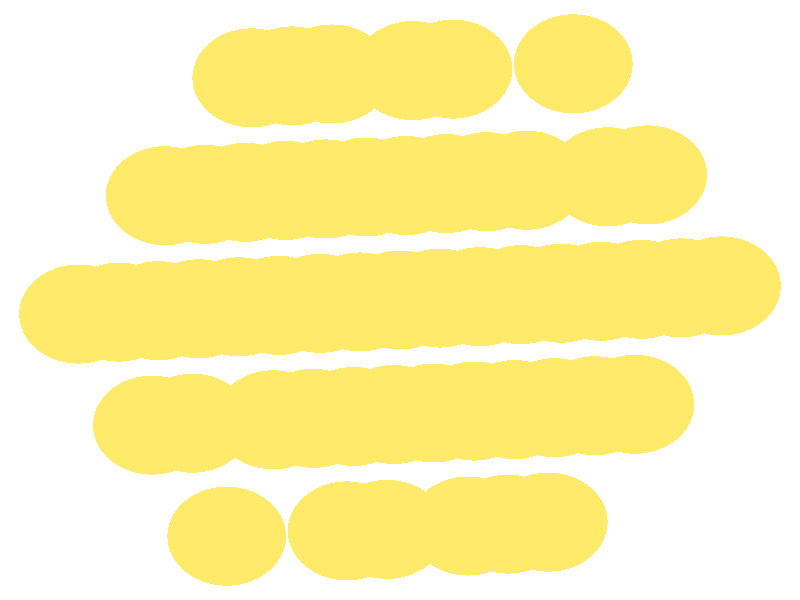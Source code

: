 #include "colors.inc"
#include "finish.inc"

global_settings {assumed_gamma 1 max_trace_level 6}
background {color White}
camera {orthographic
  right -13.76*x up 12.37*y
  direction 1.00*z
  location <0,0,50.00> look_at <0,0,0>}
light_source {<  2.00,   3.00,  40.00> color White
  area_light <0.70, 0, 0>, <0, 0.70, 0>, 3, 3
  adaptive 1 jitter}

#declare simple = finish {phong 0.7}
#declare pale = finish {ambient .5 diffuse .85 roughness .001 specular 0.200 }
#declare intermediate = finish {ambient 0.3 diffuse 0.6 specular 0.10 roughness 0.04 }
#declare vmd = finish {ambient .0 diffuse .65 phong 0.1 phong_size 40. specular 0.500 }
#declare jmol = finish {ambient .2 diffuse .6 specular 1 roughness .001 metallic}
#declare ase2 = finish {ambient 0.05 brilliance 3 diffuse 0.6 metallic specular 0.70 roughness 0.04 reflection 0.15}
#declare ase3 = finish {ambient .15 brilliance 2 diffuse .6 metallic specular 1. roughness .001 reflection .0}
#declare glass = finish {ambient .05 diffuse .3 specular 1. roughness .001}
#declare Rcell = 0.050;
#declare Rbond = 0.100;

#macro atom(LOC, R, COL, FIN)
  sphere{LOC, R texture{pigment{COL} finish{FIN}}}
#end
#macro constrain(LOC, R, COL, FIN)
union{torus{R, Rcell rotate 45*z texture{pigment{COL} finish{FIN}}}
      torus{R, Rcell rotate -45*z texture{pigment{COL} finish{FIN}}}
      translate LOC}
#end

atom(< -1.38,  -0.07,  -0.80>, 1.02, rgb <1.00, 0.82, 0.14>, ase3) // #0 
atom(<  0.11,   2.36,  -1.20>, 1.02, rgb <1.00, 0.82, 0.14>, ase3) // #1 
atom(< -2.66,   2.22,  -2.00>, 1.02, rgb <1.00, 0.82, 0.14>, ase3) // #2 
atom(< -1.17,   4.66,  -2.40>, 1.02, rgb <1.00, 0.82, 0.14>, ase3) // #3 
atom(< -0.58,   2.33,  -4.00>, 1.02, rgb <1.00, 0.82, 0.14>, ase3) // #4 
atom(<  0.91,   4.76,  -4.40>, 1.02, rgb <1.00, 0.82, 0.14>, ase3) // #5 
atom(< -1.86,   4.62,  -5.20>, 1.02, rgb <1.00, 0.82, 0.14>, ase3) // #6 
atom(<  0.22,   4.73,  -7.20>, 1.02, rgb <1.00, 0.82, 0.14>, ase3) // #7 
atom(< -4.15,  -0.22,  -1.60>, 1.02, rgb <1.00, 0.82, 0.14>, ase3) // #8 
atom(< -3.57,  -2.54,  -3.20>, 1.02, rgb <1.00, 0.82, 0.14>, ase3) // #9 
atom(< -2.08,  -0.11,  -3.60>, 1.02, rgb <1.00, 0.82, 0.14>, ase3) // #10 
atom(< -4.84,  -0.25,  -4.40>, 1.02, rgb <1.00, 0.82, 0.14>, ase3) // #11 
atom(< -3.35,   2.18,  -4.80>, 1.02, rgb <1.00, 0.82, 0.14>, ase3) // #12 
atom(< -2.77,  -0.14,  -6.40>, 1.02, rgb <1.00, 0.82, 0.14>, ase3) // #13 
atom(< -1.28,   2.29,  -6.80>, 1.02, rgb <1.00, 0.82, 0.14>, ase3) // #14 
atom(< -4.04,   2.15,  -7.60>, 1.02, rgb <1.00, 0.82, 0.14>, ase3) // #15 
atom(< -2.55,   4.58,  -8.00>, 1.02, rgb <1.00, 0.82, 0.14>, ase3) // #16 
atom(< -1.97,   2.26,  -9.60>, 1.02, rgb <1.00, 0.82, 0.14>, ase3) // #17 
atom(< -4.26,  -2.58,  -6.00>, 1.02, rgb <1.00, 0.82, 0.14>, ase3) // #18 
atom(< -5.53,  -0.29,  -7.20>, 1.02, rgb <1.00, 0.82, 0.14>, ase3) // #19 
atom(< -3.46,  -0.18,  -9.20>, 1.02, rgb <1.00, 0.82, 0.14>, ase3) // #20 
atom(<  1.38,   0.07,   0.00>, 1.02, rgb <1.00, 0.82, 0.14>, ase3) // #21 
atom(<  1.97,  -2.26,  -1.60>, 1.02, rgb <1.00, 0.82, 0.14>, ase3) // #22 
atom(<  3.46,   0.18,  -2.00>, 1.02, rgb <1.00, 0.82, 0.14>, ase3) // #23 
atom(<  0.69,   0.04,  -2.80>, 1.02, rgb <1.00, 0.82, 0.14>, ase3) // #24 
atom(<  2.18,   2.47,  -3.20>, 1.02, rgb <1.00, 0.82, 0.14>, ase3) // #25 
atom(<  2.77,   0.14,  -4.80>, 1.02, rgb <1.00, 0.82, 0.14>, ase3) // #26 
atom(<  4.26,   2.58,  -5.20>, 1.02, rgb <1.00, 0.82, 0.14>, ase3) // #27 
atom(<  1.49,   2.44,  -6.00>, 1.02, rgb <1.00, 0.82, 0.14>, ase3) // #28 
atom(<  2.98,   4.87,  -6.40>, 1.02, rgb <1.00, 0.82, 0.14>, ase3) // #29 
atom(<  3.57,   2.54,  -8.00>, 1.02, rgb <1.00, 0.82, 0.14>, ase3) // #30 
atom(< -0.80,  -2.40,  -2.40>, 1.02, rgb <1.00, 0.82, 0.14>, ase3) // #31 
atom(< -0.22,  -4.73,  -4.00>, 1.02, rgb <1.00, 0.82, 0.14>, ase3) // #32 
atom(<  1.28,  -2.29,  -4.40>, 1.02, rgb <1.00, 0.82, 0.14>, ase3) // #33 
atom(< -1.49,  -2.44,  -5.20>, 1.02, rgb <1.00, 0.82, 0.14>, ase3) // #34 
atom(<  0.00,   0.00,  -5.60>, 1.02, rgb <1.00, 0.82, 0.14>, ase3) // #35 
atom(<  0.58,  -2.33,  -7.20>, 1.02, rgb <1.00, 0.82, 0.14>, ase3) // #36 
atom(<  2.08,   0.11,  -7.60>, 1.02, rgb <1.00, 0.82, 0.14>, ase3) // #37 
atom(< -0.69,  -0.04,  -8.40>, 1.02, rgb <1.00, 0.82, 0.14>, ase3) // #38 
atom(<  0.80,   2.40,  -8.80>, 1.02, rgb <1.00, 0.82, 0.14>, ase3) // #39 
atom(<  1.38,   0.07, -10.40>, 1.02, rgb <1.00, 0.82, 0.14>, ase3) // #40 
atom(< -2.98,  -4.87,  -4.80>, 1.02, rgb <1.00, 0.82, 0.14>, ase3) // #41 
atom(< -0.91,  -4.76,  -6.80>, 1.02, rgb <1.00, 0.82, 0.14>, ase3) // #42 
atom(< -2.18,  -2.47,  -8.00>, 1.02, rgb <1.00, 0.82, 0.14>, ase3) // #43 
atom(< -0.11,  -2.36, -10.00>, 1.02, rgb <1.00, 0.82, 0.14>, ase3) // #44 
atom(< -1.38,  -0.07, -11.20>, 1.02, rgb <1.00, 0.82, 0.14>, ase3) // #45 
atom(<  4.04,  -2.15,  -3.60>, 1.02, rgb <1.00, 0.82, 0.14>, ase3) // #46 
atom(<  5.53,   0.29,  -4.00>, 1.02, rgb <1.00, 0.82, 0.14>, ase3) // #47 
atom(<  4.84,   0.25,  -6.80>, 1.02, rgb <1.00, 0.82, 0.14>, ase3) // #48 
atom(<  2.55,  -4.58,  -3.20>, 1.02, rgb <1.00, 0.82, 0.14>, ase3) // #49 
atom(<  1.86,  -4.62,  -6.00>, 1.02, rgb <1.00, 0.82, 0.14>, ase3) // #50 
atom(<  3.35,  -2.18,  -6.40>, 1.02, rgb <1.00, 0.82, 0.14>, ase3) // #51 
atom(<  2.66,  -2.22,  -9.20>, 1.02, rgb <1.00, 0.82, 0.14>, ase3) // #52 
atom(<  4.15,   0.22,  -9.60>, 1.02, rgb <1.00, 0.82, 0.14>, ase3) // #53 
atom(<  1.17,  -4.66,  -8.80>, 1.02, rgb <1.00, 0.82, 0.14>, ase3) // #54 
